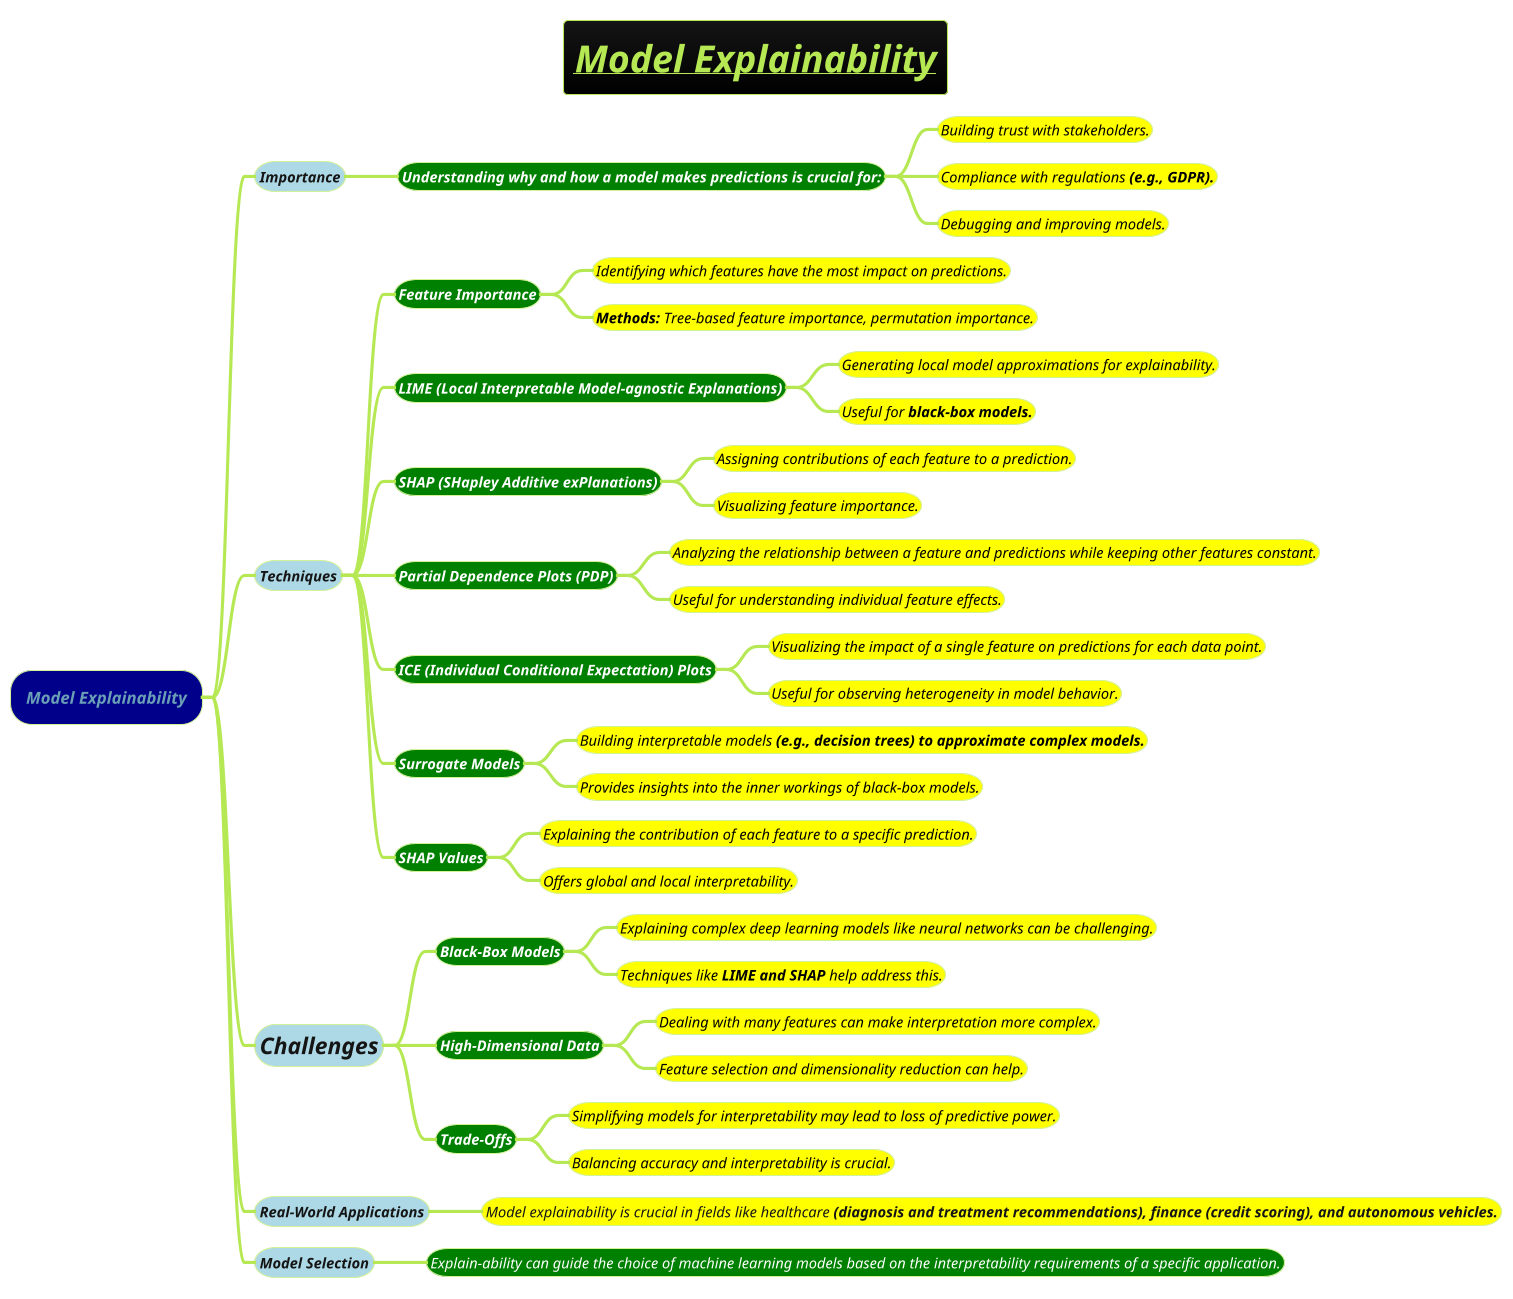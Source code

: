 @startmindmap
title =<i><b><u>Model Explainability

!theme hacker


*[#darkblue] <i>Model Explainability
**[#lightblue] <i><size:14>Importance
***[#green] <color #white><b><i><size:14>Understanding why and how a model makes predictions is crucial for:
****[#yellow] <color #black><i><size:14>Building trust with stakeholders.
****[#yellow] <color #black><i><size:14>Compliance with regulations <b>(e.g., GDPR).
****[#yellow] <color #black><i><size:14>Debugging and improving models.
**[#lightblue] <i><size:14>Techniques
***[#green] <color #white><b><i><size:14>Feature Importance
****[#yellow] <color #black><i><size:14>Identifying which features have the most impact on predictions.
****[#yellow] <color #black><i><size:14>**Methods:** Tree-based feature importance, permutation importance.
***[#green] <color #white><b><i><size:14>LIME <b>(Local Interpretable Model-agnostic Explanations)
****[#yellow] <color #black><i><size:14>Generating local model approximations for explainability.
****[#yellow] <color #black><i><size:14>Useful for <b>black-box models.
***[#green] <color #white><b><i><size:14>SHAP <b>(SHapley Additive exPlanations)
****[#yellow] <color #black><i><size:14>Assigning contributions of each feature to a prediction.
****[#yellow] <color #black><i><size:14>Visualizing feature importance.
***[#green] <color #white><b><i><size:14>Partial Dependence Plots <b>(PDP)
****[#yellow] <color #black><i><size:14>Analyzing the relationship between a feature and predictions while keeping other features constant.
****[#yellow] <color #black><i><size:14>Useful for understanding individual feature effects.
***[#green] <color #white><b><i><size:14>ICE <b>(Individual Conditional Expectation) Plots
****[#yellow] <color #black><i><size:14>Visualizing the impact of a single feature on predictions for each data point.
****[#yellow] <color #black><i><size:14>Useful for observing heterogeneity in model behavior.
***[#green] <color #white><b><i><size:14>Surrogate Models
****[#yellow] <color #black><i><size:14>Building interpretable models <b>(e.g., decision trees) to approximate complex models.
****[#yellow] <color #black><i><size:14>Provides insights into the inner workings of black-box models.
***[#green] <color #white><b><i><size:14>SHAP Values
****[#yellow] <color #black><i><size:14>Explaining the contribution of each feature to a specific prediction.
****[#yellow] <color #black><i><size:14>Offers global and local interpretability.
**[#lightblue] <i><size:22>Challenges
***[#green] <color #white><b><i><size:14>Black-Box Models
****[#yellow] <color #black><i><size:14>Explaining complex deep learning models like neural networks can be challenging.
****[#yellow] <color #black><i><size:14>Techniques like **LIME and SHAP** help address this.
***[#green] <color #white><b><i><size:14>High-Dimensional Data
****[#yellow] <color #black><i><size:14>Dealing with many features can make interpretation more complex.
****[#yellow] <color #black><i><size:14>Feature selection and dimensionality reduction can help.
***[#green] <color #white><b><i><size:14>Trade-Offs
****[#yellow] <color #black><i><size:14>Simplifying models for interpretability may lead to loss of predictive power.
****[#yellow] <color #black><i><size:14>Balancing accuracy and interpretability is crucial.
**[#lightblue] <i><size:14>Real-World Applications
***[#yellow] <i><size:14>Model explainability is crucial in fields like healthcare <b>(diagnosis and treatment recommendations), finance <b>(credit scoring), and autonomous vehicles.
**[#lightblue] <i><size:14>Model Selection
***[#green] <color #white><i><size:14>Explain-ability can guide the choice of machine learning models based on the interpretability requirements of a specific application.

@endmindmap
